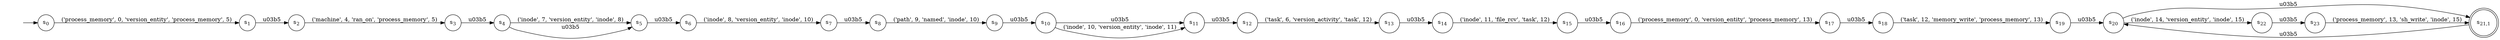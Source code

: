 digraph NFA {
    rankdir = LR;
    I [style = invis];
    I -> S0;
    S0 [label = <s<sub>0</sub>>, shape = circle];
    S1 [label = <s<sub>1</sub>>, shape = circle];
    S2 [label = <s<sub>2</sub>>, shape = circle];
    S3 [label = <s<sub>3</sub>>, shape = circle];
    S4 [label = <s<sub>4</sub>>, shape = circle];
    S5 [label = <s<sub>5</sub>>, shape = circle];
    S6 [label = <s<sub>6</sub>>, shape = circle];
    S7 [label = <s<sub>7</sub>>, shape = circle];
    S8 [label = <s<sub>8</sub>>, shape = circle];
    S9 [label = <s<sub>9</sub>>, shape = circle];
    S10 [label = <s<sub>10</sub>>, shape = circle];
    S11 [label = <s<sub>11</sub>>, shape = circle];
    S12 [label = <s<sub>12</sub>>, shape = circle];
    S13 [label = <s<sub>13</sub>>, shape = circle];
    S14 [label = <s<sub>14</sub>>, shape = circle];
    S15 [label = <s<sub>15</sub>>, shape = circle];
    S16 [label = <s<sub>16</sub>>, shape = circle];
    S17 [label = <s<sub>17</sub>>, shape = circle];
    S18 [label = <s<sub>18</sub>>, shape = circle];
    S19 [label = <s<sub>19</sub>>, shape = circle];
    S20 [label = <s<sub>20</sub>>, shape = circle];
    S21 [label = <s<sub>21,1</sub>>, shape = circle, peripheries = 2];
    S21 -> S20 [label = "\u03b5"];
    S20 -> S21 [label = "\u03b5"];
    S22 [label = <s<sub>22</sub>>, shape = circle];
    S23 [label = <s<sub>23</sub>>, shape = circle];
    S23 -> S21 [label = "('process_memory', 13, 'sh_write', 'inode', 15)"];
    S22 -> S23 [label = "\u03b5"];
    S20 -> S22 [label = "('inode', 14, 'version_entity', 'inode', 15)"];
    S19 -> S20 [label = "\u03b5"];
    S18 -> S19 [label = "('task', 12, 'memory_write', 'process_memory', 13)"];
    S17 -> S18 [label = "\u03b5"];
    S16 -> S17 [label = "('process_memory', 0, 'version_entity', 'process_memory', 13)"];
    S15 -> S16 [label = "\u03b5"];
    S14 -> S15 [label = "('inode', 11, 'file_rcv', 'task', 12)"];
    S13 -> S14 [label = "\u03b5"];
    S12 -> S13 [label = "('task', 6, 'version_activity', 'task', 12)"];
    S11 -> S12 [label = "\u03b5"];
    S10 -> S11 [label = "\u03b5"];
    S10 -> S11 [label = "('inode', 10, 'version_entity', 'inode', 11)"];
    S9 -> S10 [label = "\u03b5"];
    S8 -> S9 [label = "('path', 9, 'named', 'inode', 10)"];
    S7 -> S8 [label = "\u03b5"];
    S6 -> S7 [label = "('inode', 8, 'version_entity', 'inode', 10)"];
    S5 -> S6 [label = "\u03b5"];
    S4 -> S5 [label = "('inode', 7, 'version_entity', 'inode', 8)"];
    S4 -> S5 [label = "\u03b5"];
    S3 -> S4 [label = "\u03b5"];
    S2 -> S3 [label = "('machine', 4, 'ran_on', 'process_memory', 5)"];
    S1 -> S2 [label = "\u03b5"];
    S0 -> S1 [label = "('process_memory', 0, 'version_entity', 'process_memory', 5)"];
}
